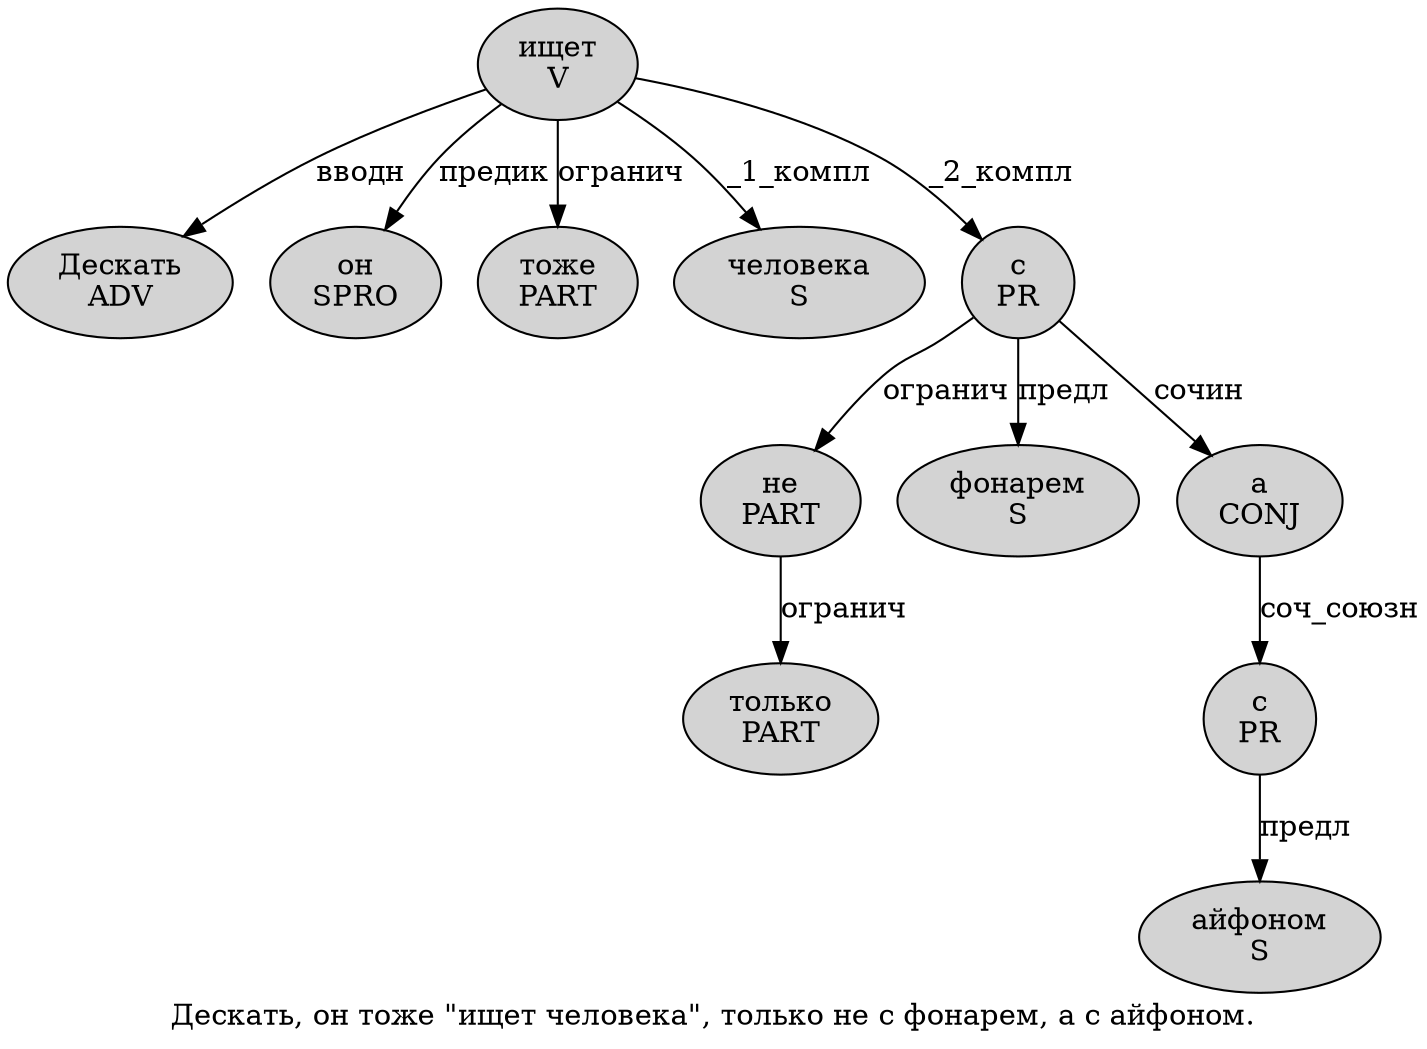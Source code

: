 digraph SENTENCE_1350 {
	graph [label="Дескать, он тоже \"ищет человека\", только не с фонарем, а с айфоном."]
	node [style=filled]
		0 [label="Дескать
ADV" color="" fillcolor=lightgray penwidth=1 shape=ellipse]
		2 [label="он
SPRO" color="" fillcolor=lightgray penwidth=1 shape=ellipse]
		3 [label="тоже
PART" color="" fillcolor=lightgray penwidth=1 shape=ellipse]
		5 [label="ищет
V" color="" fillcolor=lightgray penwidth=1 shape=ellipse]
		6 [label="человека
S" color="" fillcolor=lightgray penwidth=1 shape=ellipse]
		9 [label="только
PART" color="" fillcolor=lightgray penwidth=1 shape=ellipse]
		10 [label="не
PART" color="" fillcolor=lightgray penwidth=1 shape=ellipse]
		11 [label="с
PR" color="" fillcolor=lightgray penwidth=1 shape=ellipse]
		12 [label="фонарем
S" color="" fillcolor=lightgray penwidth=1 shape=ellipse]
		14 [label="а
CONJ" color="" fillcolor=lightgray penwidth=1 shape=ellipse]
		15 [label="с
PR" color="" fillcolor=lightgray penwidth=1 shape=ellipse]
		16 [label="айфоном
S" color="" fillcolor=lightgray penwidth=1 shape=ellipse]
			11 -> 10 [label="огранич"]
			11 -> 12 [label="предл"]
			11 -> 14 [label="сочин"]
			10 -> 9 [label="огранич"]
			5 -> 0 [label="вводн"]
			5 -> 2 [label="предик"]
			5 -> 3 [label="огранич"]
			5 -> 6 [label="_1_компл"]
			5 -> 11 [label="_2_компл"]
			15 -> 16 [label="предл"]
			14 -> 15 [label="соч_союзн"]
}